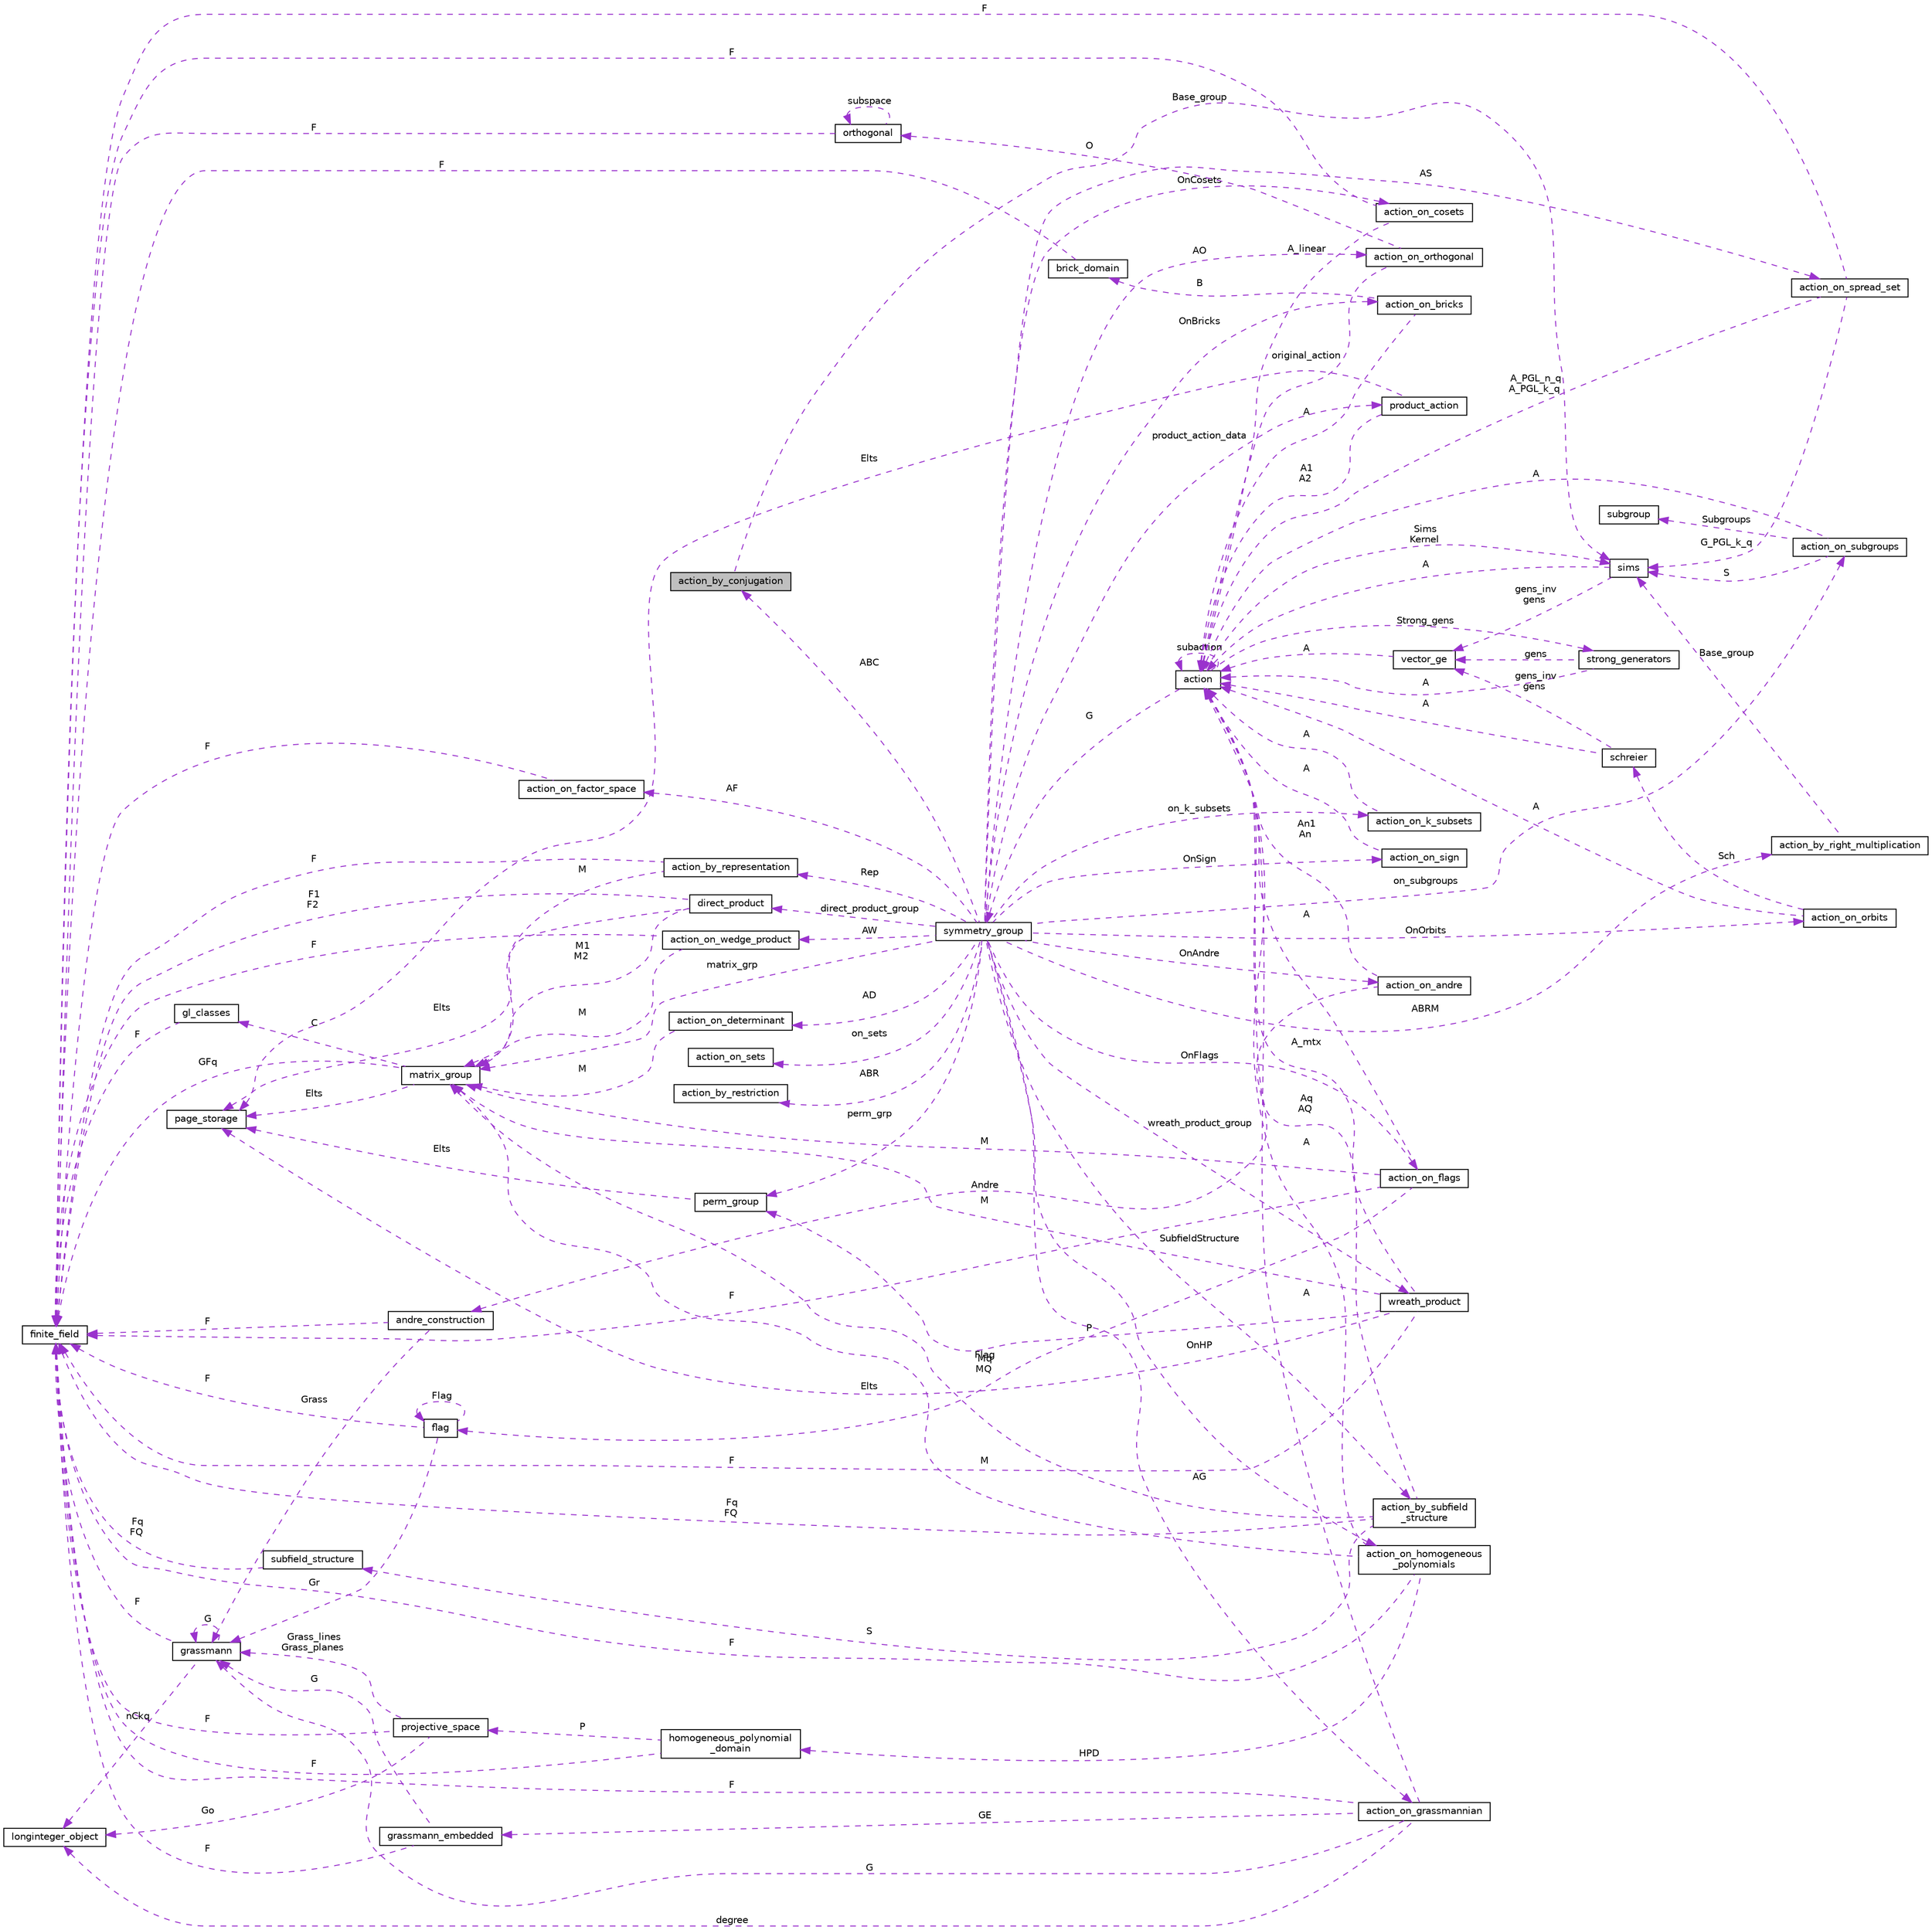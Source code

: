 digraph "action_by_conjugation"
{
  edge [fontname="Helvetica",fontsize="10",labelfontname="Helvetica",labelfontsize="10"];
  node [fontname="Helvetica",fontsize="10",shape=record];
  rankdir="LR";
  Node1 [label="action_by_conjugation",height=0.2,width=0.4,color="black", fillcolor="grey75", style="filled", fontcolor="black"];
  Node2 -> Node1 [dir="back",color="darkorchid3",fontsize="10",style="dashed",label=" Base_group" ,fontname="Helvetica"];
  Node2 [label="sims",height=0.2,width=0.4,color="black", fillcolor="white", style="filled",URL="$d9/df3/classsims.html"];
  Node3 -> Node2 [dir="back",color="darkorchid3",fontsize="10",style="dashed",label=" A" ,fontname="Helvetica"];
  Node3 [label="action",height=0.2,width=0.4,color="black", fillcolor="white", style="filled",URL="$d2/d86/classaction.html"];
  Node4 -> Node3 [dir="back",color="darkorchid3",fontsize="10",style="dashed",label=" G" ,fontname="Helvetica"];
  Node4 [label="symmetry_group",height=0.2,width=0.4,color="black", fillcolor="white", style="filled",URL="$dd/d3b/unionsymmetry__group.html"];
  Node5 -> Node4 [dir="back",color="darkorchid3",fontsize="10",style="dashed",label=" product_action_data" ,fontname="Helvetica"];
  Node5 [label="product_action",height=0.2,width=0.4,color="black", fillcolor="white", style="filled",URL="$d8/d74/classproduct__action.html"];
  Node6 -> Node5 [dir="back",color="darkorchid3",fontsize="10",style="dashed",label=" Elts" ,fontname="Helvetica"];
  Node6 [label="page_storage",height=0.2,width=0.4,color="black", fillcolor="white", style="filled",URL="$dc/d72/classpage__storage.html"];
  Node3 -> Node5 [dir="back",color="darkorchid3",fontsize="10",style="dashed",label=" A1\nA2" ,fontname="Helvetica"];
  Node7 -> Node4 [dir="back",color="darkorchid3",fontsize="10",style="dashed",label=" ABR" ,fontname="Helvetica"];
  Node7 [label="action_by_restriction",height=0.2,width=0.4,color="black", fillcolor="white", style="filled",URL="$d1/d7e/classaction__by__restriction.html"];
  Node8 -> Node4 [dir="back",color="darkorchid3",fontsize="10",style="dashed",label=" OnFlags" ,fontname="Helvetica"];
  Node8 [label="action_on_flags",height=0.2,width=0.4,color="black", fillcolor="white", style="filled",URL="$dd/dc4/classaction__on__flags.html"];
  Node3 -> Node8 [dir="back",color="darkorchid3",fontsize="10",style="dashed",label=" A" ,fontname="Helvetica"];
  Node9 -> Node8 [dir="back",color="darkorchid3",fontsize="10",style="dashed",label=" M" ,fontname="Helvetica"];
  Node9 [label="matrix_group",height=0.2,width=0.4,color="black", fillcolor="white", style="filled",URL="$d3/ded/classmatrix__group.html"];
  Node6 -> Node9 [dir="back",color="darkorchid3",fontsize="10",style="dashed",label=" Elts" ,fontname="Helvetica"];
  Node10 -> Node9 [dir="back",color="darkorchid3",fontsize="10",style="dashed",label=" C" ,fontname="Helvetica"];
  Node10 [label="gl_classes",height=0.2,width=0.4,color="black", fillcolor="white", style="filled",URL="$d6/dab/classgl__classes.html"];
  Node11 -> Node10 [dir="back",color="darkorchid3",fontsize="10",style="dashed",label=" F" ,fontname="Helvetica"];
  Node11 [label="finite_field",height=0.2,width=0.4,color="black", fillcolor="white", style="filled",URL="$df/d5a/classfinite__field.html"];
  Node11 -> Node9 [dir="back",color="darkorchid3",fontsize="10",style="dashed",label=" GFq" ,fontname="Helvetica"];
  Node12 -> Node8 [dir="back",color="darkorchid3",fontsize="10",style="dashed",label=" Flag" ,fontname="Helvetica"];
  Node12 [label="flag",height=0.2,width=0.4,color="black", fillcolor="white", style="filled",URL="$d8/d06/classflag.html"];
  Node12 -> Node12 [dir="back",color="darkorchid3",fontsize="10",style="dashed",label=" Flag" ,fontname="Helvetica"];
  Node13 -> Node12 [dir="back",color="darkorchid3",fontsize="10",style="dashed",label=" Gr" ,fontname="Helvetica"];
  Node13 [label="grassmann",height=0.2,width=0.4,color="black", fillcolor="white", style="filled",URL="$df/d02/classgrassmann.html"];
  Node14 -> Node13 [dir="back",color="darkorchid3",fontsize="10",style="dashed",label=" nCkq" ,fontname="Helvetica"];
  Node14 [label="longinteger_object",height=0.2,width=0.4,color="black", fillcolor="white", style="filled",URL="$dd/d7e/classlonginteger__object.html"];
  Node13 -> Node13 [dir="back",color="darkorchid3",fontsize="10",style="dashed",label=" G" ,fontname="Helvetica"];
  Node11 -> Node13 [dir="back",color="darkorchid3",fontsize="10",style="dashed",label=" F" ,fontname="Helvetica"];
  Node11 -> Node12 [dir="back",color="darkorchid3",fontsize="10",style="dashed",label=" F" ,fontname="Helvetica"];
  Node11 -> Node8 [dir="back",color="darkorchid3",fontsize="10",style="dashed",label=" F" ,fontname="Helvetica"];
  Node15 -> Node4 [dir="back",color="darkorchid3",fontsize="10",style="dashed",label=" AW" ,fontname="Helvetica"];
  Node15 [label="action_on_wedge_product",height=0.2,width=0.4,color="black", fillcolor="white", style="filled",URL="$d0/deb/classaction__on__wedge__product.html"];
  Node9 -> Node15 [dir="back",color="darkorchid3",fontsize="10",style="dashed",label=" M" ,fontname="Helvetica"];
  Node11 -> Node15 [dir="back",color="darkorchid3",fontsize="10",style="dashed",label=" F" ,fontname="Helvetica"];
  Node16 -> Node4 [dir="back",color="darkorchid3",fontsize="10",style="dashed",label=" AF" ,fontname="Helvetica"];
  Node16 [label="action_on_factor_space",height=0.2,width=0.4,color="black", fillcolor="white", style="filled",URL="$d5/d25/classaction__on__factor__space.html"];
  Node11 -> Node16 [dir="back",color="darkorchid3",fontsize="10",style="dashed",label=" F" ,fontname="Helvetica"];
  Node17 -> Node4 [dir="back",color="darkorchid3",fontsize="10",style="dashed",label=" OnCosets" ,fontname="Helvetica"];
  Node17 [label="action_on_cosets",height=0.2,width=0.4,color="black", fillcolor="white", style="filled",URL="$d3/d72/classaction__on__cosets.html"];
  Node3 -> Node17 [dir="back",color="darkorchid3",fontsize="10",style="dashed",label=" A_linear" ,fontname="Helvetica"];
  Node11 -> Node17 [dir="back",color="darkorchid3",fontsize="10",style="dashed",label=" F" ,fontname="Helvetica"];
  Node18 -> Node4 [dir="back",color="darkorchid3",fontsize="10",style="dashed",label=" AO" ,fontname="Helvetica"];
  Node18 [label="action_on_orthogonal",height=0.2,width=0.4,color="black", fillcolor="white", style="filled",URL="$dc/d87/classaction__on__orthogonal.html"];
  Node3 -> Node18 [dir="back",color="darkorchid3",fontsize="10",style="dashed",label=" original_action" ,fontname="Helvetica"];
  Node19 -> Node18 [dir="back",color="darkorchid3",fontsize="10",style="dashed",label=" O" ,fontname="Helvetica"];
  Node19 [label="orthogonal",height=0.2,width=0.4,color="black", fillcolor="white", style="filled",URL="$d7/daa/classorthogonal.html"];
  Node19 -> Node19 [dir="back",color="darkorchid3",fontsize="10",style="dashed",label=" subspace" ,fontname="Helvetica"];
  Node11 -> Node19 [dir="back",color="darkorchid3",fontsize="10",style="dashed",label=" F" ,fontname="Helvetica"];
  Node20 -> Node4 [dir="back",color="darkorchid3",fontsize="10",style="dashed",label=" AG" ,fontname="Helvetica"];
  Node20 [label="action_on_grassmannian",height=0.2,width=0.4,color="black", fillcolor="white", style="filled",URL="$d9/ddf/classaction__on__grassmannian.html"];
  Node14 -> Node20 [dir="back",color="darkorchid3",fontsize="10",style="dashed",label=" degree" ,fontname="Helvetica"];
  Node21 -> Node20 [dir="back",color="darkorchid3",fontsize="10",style="dashed",label=" GE" ,fontname="Helvetica"];
  Node21 [label="grassmann_embedded",height=0.2,width=0.4,color="black", fillcolor="white", style="filled",URL="$d4/dda/classgrassmann__embedded.html"];
  Node13 -> Node21 [dir="back",color="darkorchid3",fontsize="10",style="dashed",label=" G" ,fontname="Helvetica"];
  Node11 -> Node21 [dir="back",color="darkorchid3",fontsize="10",style="dashed",label=" F" ,fontname="Helvetica"];
  Node3 -> Node20 [dir="back",color="darkorchid3",fontsize="10",style="dashed",label=" A" ,fontname="Helvetica"];
  Node13 -> Node20 [dir="back",color="darkorchid3",fontsize="10",style="dashed",label=" G" ,fontname="Helvetica"];
  Node11 -> Node20 [dir="back",color="darkorchid3",fontsize="10",style="dashed",label=" F" ,fontname="Helvetica"];
  Node22 -> Node4 [dir="back",color="darkorchid3",fontsize="10",style="dashed",label=" OnHP" ,fontname="Helvetica"];
  Node22 [label="action_on_homogeneous\l_polynomials",height=0.2,width=0.4,color="black", fillcolor="white", style="filled",URL="$d5/dd4/classaction__on__homogeneous__polynomials.html"];
  Node3 -> Node22 [dir="back",color="darkorchid3",fontsize="10",style="dashed",label=" A" ,fontname="Helvetica"];
  Node9 -> Node22 [dir="back",color="darkorchid3",fontsize="10",style="dashed",label=" M" ,fontname="Helvetica"];
  Node11 -> Node22 [dir="back",color="darkorchid3",fontsize="10",style="dashed",label=" F" ,fontname="Helvetica"];
  Node23 -> Node22 [dir="back",color="darkorchid3",fontsize="10",style="dashed",label=" HPD" ,fontname="Helvetica"];
  Node23 [label="homogeneous_polynomial\l_domain",height=0.2,width=0.4,color="black", fillcolor="white", style="filled",URL="$d2/da7/classhomogeneous__polynomial__domain.html"];
  Node24 -> Node23 [dir="back",color="darkorchid3",fontsize="10",style="dashed",label=" P" ,fontname="Helvetica"];
  Node24 [label="projective_space",height=0.2,width=0.4,color="black", fillcolor="white", style="filled",URL="$d2/d17/classprojective__space.html"];
  Node14 -> Node24 [dir="back",color="darkorchid3",fontsize="10",style="dashed",label=" Go" ,fontname="Helvetica"];
  Node11 -> Node24 [dir="back",color="darkorchid3",fontsize="10",style="dashed",label=" F" ,fontname="Helvetica"];
  Node13 -> Node24 [dir="back",color="darkorchid3",fontsize="10",style="dashed",label=" Grass_lines\nGrass_planes" ,fontname="Helvetica"];
  Node11 -> Node23 [dir="back",color="darkorchid3",fontsize="10",style="dashed",label=" F" ,fontname="Helvetica"];
  Node25 -> Node4 [dir="back",color="darkorchid3",fontsize="10",style="dashed",label=" OnOrbits" ,fontname="Helvetica"];
  Node25 [label="action_on_orbits",height=0.2,width=0.4,color="black", fillcolor="white", style="filled",URL="$da/d89/classaction__on__orbits.html"];
  Node3 -> Node25 [dir="back",color="darkorchid3",fontsize="10",style="dashed",label=" A" ,fontname="Helvetica"];
  Node26 -> Node25 [dir="back",color="darkorchid3",fontsize="10",style="dashed",label=" Sch" ,fontname="Helvetica"];
  Node26 [label="schreier",height=0.2,width=0.4,color="black", fillcolor="white", style="filled",URL="$d3/dd6/classschreier.html"];
  Node3 -> Node26 [dir="back",color="darkorchid3",fontsize="10",style="dashed",label=" A" ,fontname="Helvetica"];
  Node27 -> Node26 [dir="back",color="darkorchid3",fontsize="10",style="dashed",label=" gens_inv\ngens" ,fontname="Helvetica"];
  Node27 [label="vector_ge",height=0.2,width=0.4,color="black", fillcolor="white", style="filled",URL="$d4/d6e/classvector__ge.html"];
  Node3 -> Node27 [dir="back",color="darkorchid3",fontsize="10",style="dashed",label=" A" ,fontname="Helvetica"];
  Node28 -> Node4 [dir="back",color="darkorchid3",fontsize="10",style="dashed",label=" AD" ,fontname="Helvetica"];
  Node28 [label="action_on_determinant",height=0.2,width=0.4,color="black", fillcolor="white", style="filled",URL="$d4/d32/classaction__on__determinant.html"];
  Node9 -> Node28 [dir="back",color="darkorchid3",fontsize="10",style="dashed",label=" M" ,fontname="Helvetica"];
  Node29 -> Node4 [dir="back",color="darkorchid3",fontsize="10",style="dashed",label=" on_k_subsets" ,fontname="Helvetica"];
  Node29 [label="action_on_k_subsets",height=0.2,width=0.4,color="black", fillcolor="white", style="filled",URL="$d3/d04/classaction__on__k__subsets.html"];
  Node3 -> Node29 [dir="back",color="darkorchid3",fontsize="10",style="dashed",label=" A" ,fontname="Helvetica"];
  Node30 -> Node4 [dir="back",color="darkorchid3",fontsize="10",style="dashed",label=" wreath_product_group" ,fontname="Helvetica"];
  Node30 [label="wreath_product",height=0.2,width=0.4,color="black", fillcolor="white", style="filled",URL="$d8/dfa/classwreath__product.html"];
  Node6 -> Node30 [dir="back",color="darkorchid3",fontsize="10",style="dashed",label=" Elts" ,fontname="Helvetica"];
  Node3 -> Node30 [dir="back",color="darkorchid3",fontsize="10",style="dashed",label=" A_mtx" ,fontname="Helvetica"];
  Node9 -> Node30 [dir="back",color="darkorchid3",fontsize="10",style="dashed",label=" M" ,fontname="Helvetica"];
  Node31 -> Node30 [dir="back",color="darkorchid3",fontsize="10",style="dashed",label=" P" ,fontname="Helvetica"];
  Node31 [label="perm_group",height=0.2,width=0.4,color="black", fillcolor="white", style="filled",URL="$df/d0a/classperm__group.html"];
  Node6 -> Node31 [dir="back",color="darkorchid3",fontsize="10",style="dashed",label=" Elts" ,fontname="Helvetica"];
  Node11 -> Node30 [dir="back",color="darkorchid3",fontsize="10",style="dashed",label=" F" ,fontname="Helvetica"];
  Node32 -> Node4 [dir="back",color="darkorchid3",fontsize="10",style="dashed",label=" on_subgroups" ,fontname="Helvetica"];
  Node32 [label="action_on_subgroups",height=0.2,width=0.4,color="black", fillcolor="white", style="filled",URL="$d6/da4/classaction__on__subgroups.html"];
  Node33 -> Node32 [dir="back",color="darkorchid3",fontsize="10",style="dashed",label=" Subgroups" ,fontname="Helvetica"];
  Node33 [label="subgroup",height=0.2,width=0.4,color="black", fillcolor="white", style="filled",URL="$d0/d0a/classsubgroup.html"];
  Node3 -> Node32 [dir="back",color="darkorchid3",fontsize="10",style="dashed",label=" A" ,fontname="Helvetica"];
  Node2 -> Node32 [dir="back",color="darkorchid3",fontsize="10",style="dashed",label=" S" ,fontname="Helvetica"];
  Node9 -> Node4 [dir="back",color="darkorchid3",fontsize="10",style="dashed",label=" matrix_grp" ,fontname="Helvetica"];
  Node34 -> Node4 [dir="back",color="darkorchid3",fontsize="10",style="dashed",label=" ABRM" ,fontname="Helvetica"];
  Node34 [label="action_by_right_multiplication",height=0.2,width=0.4,color="black", fillcolor="white", style="filled",URL="$d5/daa/classaction__by__right__multiplication.html"];
  Node2 -> Node34 [dir="back",color="darkorchid3",fontsize="10",style="dashed",label=" Base_group" ,fontname="Helvetica"];
  Node35 -> Node4 [dir="back",color="darkorchid3",fontsize="10",style="dashed",label=" direct_product_group" ,fontname="Helvetica"];
  Node35 [label="direct_product",height=0.2,width=0.4,color="black", fillcolor="white", style="filled",URL="$dc/daf/classdirect__product.html"];
  Node6 -> Node35 [dir="back",color="darkorchid3",fontsize="10",style="dashed",label=" Elts" ,fontname="Helvetica"];
  Node9 -> Node35 [dir="back",color="darkorchid3",fontsize="10",style="dashed",label=" M1\nM2" ,fontname="Helvetica"];
  Node11 -> Node35 [dir="back",color="darkorchid3",fontsize="10",style="dashed",label=" F1\nF2" ,fontname="Helvetica"];
  Node36 -> Node4 [dir="back",color="darkorchid3",fontsize="10",style="dashed",label=" OnBricks" ,fontname="Helvetica"];
  Node36 [label="action_on_bricks",height=0.2,width=0.4,color="black", fillcolor="white", style="filled",URL="$de/d56/classaction__on__bricks.html"];
  Node3 -> Node36 [dir="back",color="darkorchid3",fontsize="10",style="dashed",label=" A" ,fontname="Helvetica"];
  Node37 -> Node36 [dir="back",color="darkorchid3",fontsize="10",style="dashed",label=" B" ,fontname="Helvetica"];
  Node37 [label="brick_domain",height=0.2,width=0.4,color="black", fillcolor="white", style="filled",URL="$da/daf/classbrick__domain.html"];
  Node11 -> Node37 [dir="back",color="darkorchid3",fontsize="10",style="dashed",label=" F" ,fontname="Helvetica"];
  Node1 -> Node4 [dir="back",color="darkorchid3",fontsize="10",style="dashed",label=" ABC" ,fontname="Helvetica"];
  Node38 -> Node4 [dir="back",color="darkorchid3",fontsize="10",style="dashed",label=" OnSign" ,fontname="Helvetica"];
  Node38 [label="action_on_sign",height=0.2,width=0.4,color="black", fillcolor="white", style="filled",URL="$da/d06/classaction__on__sign.html"];
  Node3 -> Node38 [dir="back",color="darkorchid3",fontsize="10",style="dashed",label=" A" ,fontname="Helvetica"];
  Node39 -> Node4 [dir="back",color="darkorchid3",fontsize="10",style="dashed",label=" SubfieldStructure" ,fontname="Helvetica"];
  Node39 [label="action_by_subfield\l_structure",height=0.2,width=0.4,color="black", fillcolor="white", style="filled",URL="$dd/d67/classaction__by__subfield__structure.html"];
  Node3 -> Node39 [dir="back",color="darkorchid3",fontsize="10",style="dashed",label=" Aq\nAQ" ,fontname="Helvetica"];
  Node40 -> Node39 [dir="back",color="darkorchid3",fontsize="10",style="dashed",label=" S" ,fontname="Helvetica"];
  Node40 [label="subfield_structure",height=0.2,width=0.4,color="black", fillcolor="white", style="filled",URL="$d4/d43/classsubfield__structure.html"];
  Node11 -> Node40 [dir="back",color="darkorchid3",fontsize="10",style="dashed",label=" Fq\nFQ" ,fontname="Helvetica"];
  Node9 -> Node39 [dir="back",color="darkorchid3",fontsize="10",style="dashed",label=" Mq\nMQ" ,fontname="Helvetica"];
  Node11 -> Node39 [dir="back",color="darkorchid3",fontsize="10",style="dashed",label=" Fq\nFQ" ,fontname="Helvetica"];
  Node41 -> Node4 [dir="back",color="darkorchid3",fontsize="10",style="dashed",label=" on_sets" ,fontname="Helvetica"];
  Node41 [label="action_on_sets",height=0.2,width=0.4,color="black", fillcolor="white", style="filled",URL="$da/d37/classaction__on__sets.html"];
  Node31 -> Node4 [dir="back",color="darkorchid3",fontsize="10",style="dashed",label=" perm_grp" ,fontname="Helvetica"];
  Node42 -> Node4 [dir="back",color="darkorchid3",fontsize="10",style="dashed",label=" Rep" ,fontname="Helvetica"];
  Node42 [label="action_by_representation",height=0.2,width=0.4,color="black", fillcolor="white", style="filled",URL="$d1/d9d/classaction__by__representation.html"];
  Node9 -> Node42 [dir="back",color="darkorchid3",fontsize="10",style="dashed",label=" M" ,fontname="Helvetica"];
  Node11 -> Node42 [dir="back",color="darkorchid3",fontsize="10",style="dashed",label=" F" ,fontname="Helvetica"];
  Node43 -> Node4 [dir="back",color="darkorchid3",fontsize="10",style="dashed",label=" AS" ,fontname="Helvetica"];
  Node43 [label="action_on_spread_set",height=0.2,width=0.4,color="black", fillcolor="white", style="filled",URL="$d2/d7a/classaction__on__spread__set.html"];
  Node3 -> Node43 [dir="back",color="darkorchid3",fontsize="10",style="dashed",label=" A_PGL_n_q\nA_PGL_k_q" ,fontname="Helvetica"];
  Node2 -> Node43 [dir="back",color="darkorchid3",fontsize="10",style="dashed",label=" G_PGL_k_q" ,fontname="Helvetica"];
  Node11 -> Node43 [dir="back",color="darkorchid3",fontsize="10",style="dashed",label=" F" ,fontname="Helvetica"];
  Node44 -> Node4 [dir="back",color="darkorchid3",fontsize="10",style="dashed",label=" OnAndre" ,fontname="Helvetica"];
  Node44 [label="action_on_andre",height=0.2,width=0.4,color="black", fillcolor="white", style="filled",URL="$da/d32/classaction__on__andre.html"];
  Node3 -> Node44 [dir="back",color="darkorchid3",fontsize="10",style="dashed",label=" An1\nAn" ,fontname="Helvetica"];
  Node45 -> Node44 [dir="back",color="darkorchid3",fontsize="10",style="dashed",label=" Andre" ,fontname="Helvetica"];
  Node45 [label="andre_construction",height=0.2,width=0.4,color="black", fillcolor="white", style="filled",URL="$d2/d32/classandre__construction.html"];
  Node11 -> Node45 [dir="back",color="darkorchid3",fontsize="10",style="dashed",label=" F" ,fontname="Helvetica"];
  Node13 -> Node45 [dir="back",color="darkorchid3",fontsize="10",style="dashed",label=" Grass" ,fontname="Helvetica"];
  Node3 -> Node3 [dir="back",color="darkorchid3",fontsize="10",style="dashed",label=" subaction" ,fontname="Helvetica"];
  Node46 -> Node3 [dir="back",color="darkorchid3",fontsize="10",style="dashed",label=" Strong_gens" ,fontname="Helvetica"];
  Node46 [label="strong_generators",height=0.2,width=0.4,color="black", fillcolor="white", style="filled",URL="$dc/d09/classstrong__generators.html"];
  Node3 -> Node46 [dir="back",color="darkorchid3",fontsize="10",style="dashed",label=" A" ,fontname="Helvetica"];
  Node27 -> Node46 [dir="back",color="darkorchid3",fontsize="10",style="dashed",label=" gens" ,fontname="Helvetica"];
  Node2 -> Node3 [dir="back",color="darkorchid3",fontsize="10",style="dashed",label=" Sims\nKernel" ,fontname="Helvetica"];
  Node27 -> Node2 [dir="back",color="darkorchid3",fontsize="10",style="dashed",label=" gens_inv\ngens" ,fontname="Helvetica"];
}
